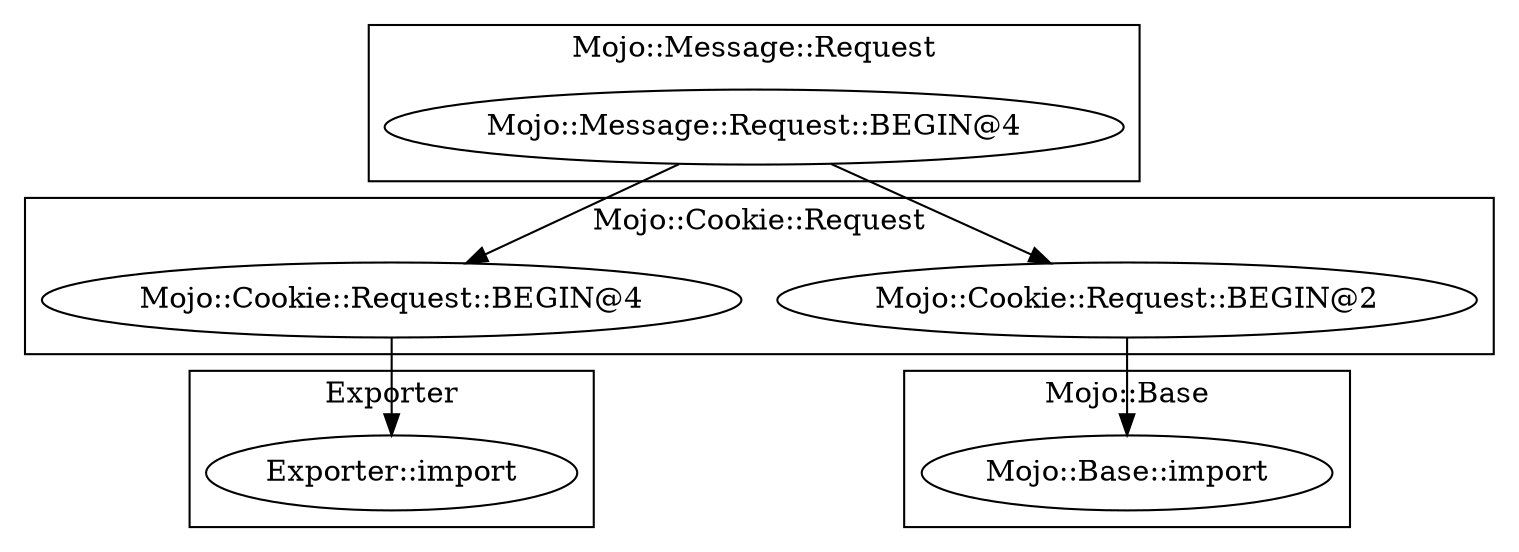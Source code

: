digraph {
graph [overlap=false]
subgraph cluster_Mojo_Cookie_Request {
	label="Mojo::Cookie::Request";
	"Mojo::Cookie::Request::BEGIN@4";
	"Mojo::Cookie::Request::BEGIN@2";
}
subgraph cluster_Mojo_Message_Request {
	label="Mojo::Message::Request";
	"Mojo::Message::Request::BEGIN@4";
}
subgraph cluster_Exporter {
	label="Exporter";
	"Exporter::import";
}
subgraph cluster_Mojo_Base {
	label="Mojo::Base";
	"Mojo::Base::import";
}
"Mojo::Cookie::Request::BEGIN@4" -> "Exporter::import";
"Mojo::Message::Request::BEGIN@4" -> "Mojo::Cookie::Request::BEGIN@2";
"Mojo::Cookie::Request::BEGIN@2" -> "Mojo::Base::import";
"Mojo::Message::Request::BEGIN@4" -> "Mojo::Cookie::Request::BEGIN@4";
}
